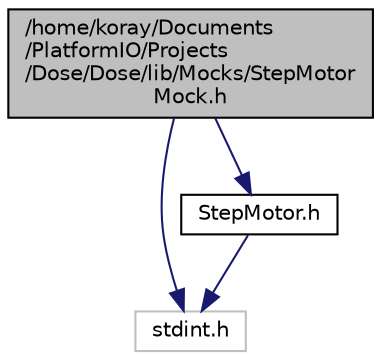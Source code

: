digraph "/home/koray/Documents/PlatformIO/Projects/Dose/Dose/lib/Mocks/StepMotorMock.h"
{
  edge [fontname="Helvetica",fontsize="10",labelfontname="Helvetica",labelfontsize="10"];
  node [fontname="Helvetica",fontsize="10",shape=record];
  Node0 [label="/home/koray/Documents\l/PlatformIO/Projects\l/Dose/Dose/lib/Mocks/StepMotor\lMock.h",height=0.2,width=0.4,color="black", fillcolor="grey75", style="filled", fontcolor="black"];
  Node0 -> Node1 [color="midnightblue",fontsize="10",style="solid",fontname="Helvetica"];
  Node1 [label="stdint.h",height=0.2,width=0.4,color="grey75", fillcolor="white", style="filled"];
  Node0 -> Node2 [color="midnightblue",fontsize="10",style="solid",fontname="Helvetica"];
  Node2 [label="StepMotor.h",height=0.2,width=0.4,color="black", fillcolor="white", style="filled",URL="$StepMotor_8h.html",tooltip="Generic step motor class. "];
  Node2 -> Node1 [color="midnightblue",fontsize="10",style="solid",fontname="Helvetica"];
}
